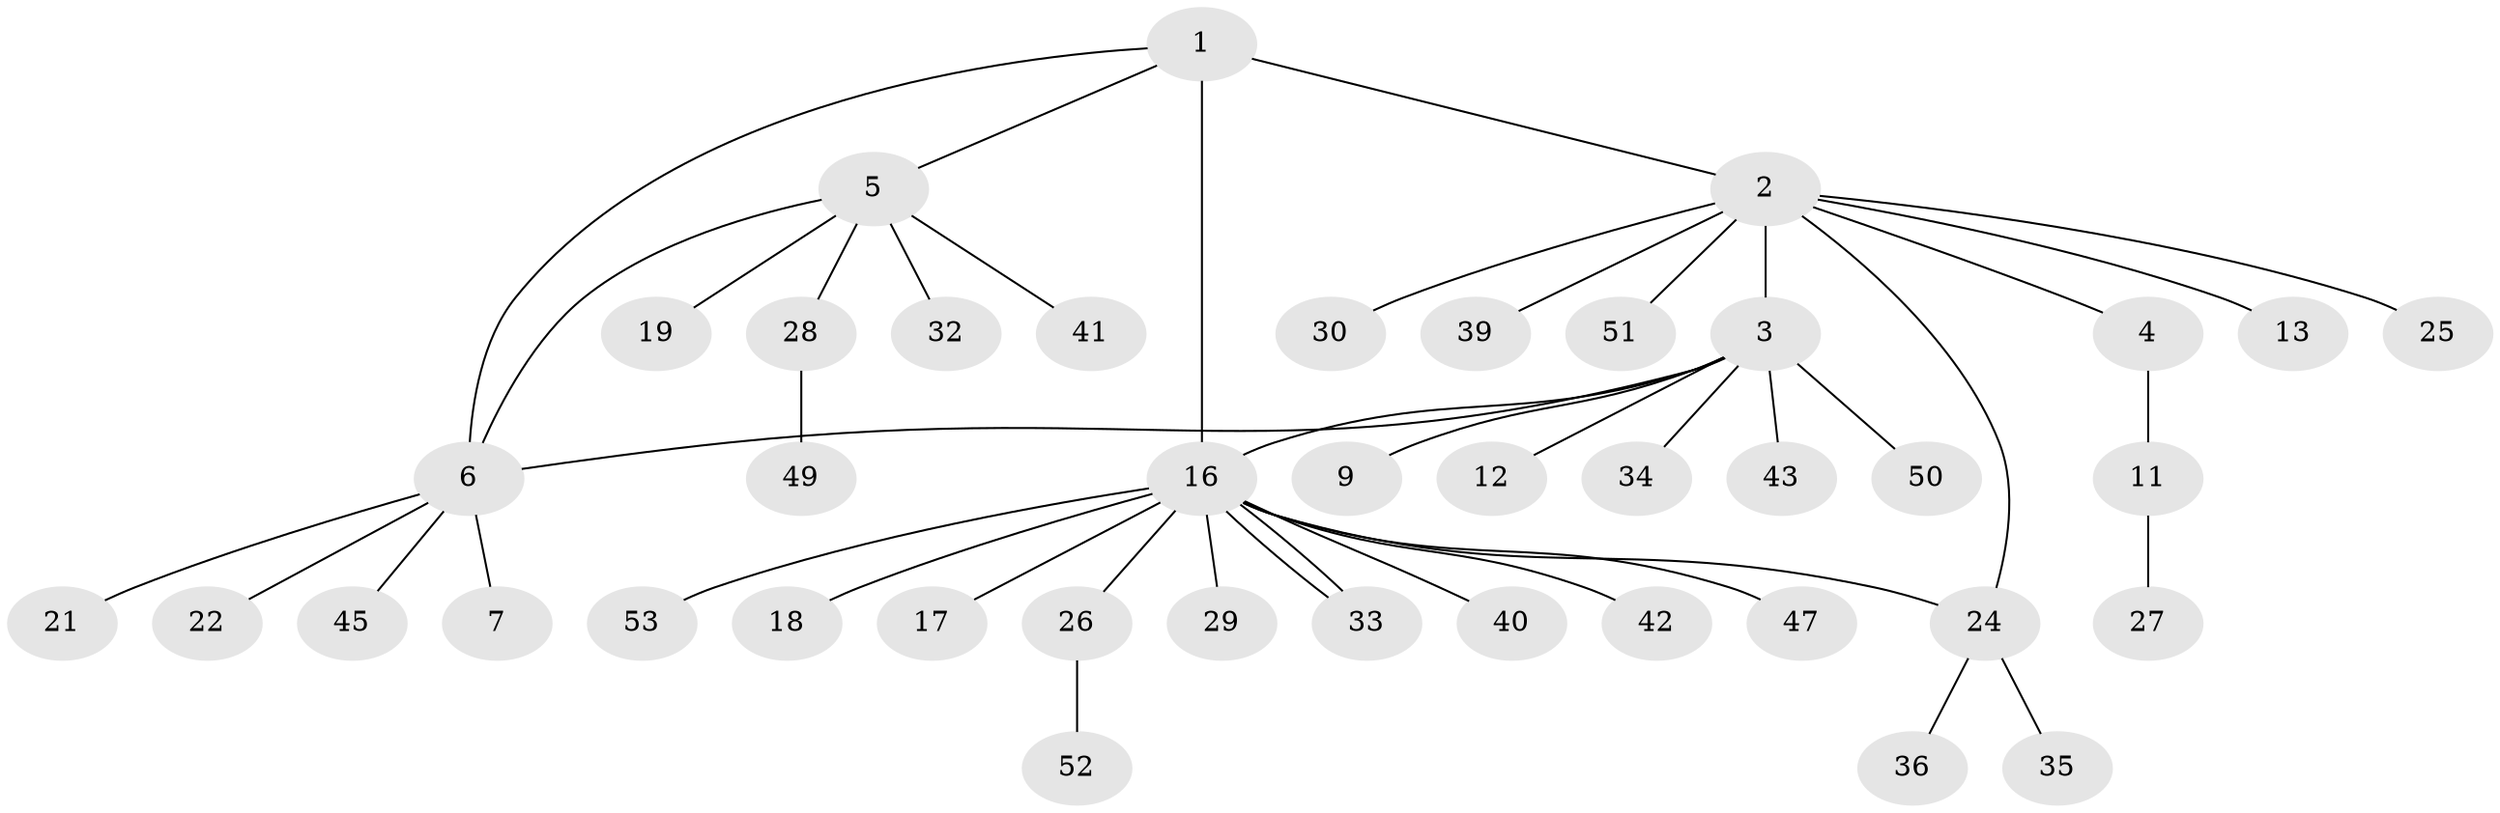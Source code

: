 // Generated by graph-tools (version 1.1) at 2025/23/03/03/25 07:23:55]
// undirected, 41 vertices, 45 edges
graph export_dot {
graph [start="1"]
  node [color=gray90,style=filled];
  1 [super="+14"];
  2 [super="+20"];
  3 [super="+8"];
  4;
  5 [super="+10"];
  6 [super="+37"];
  7;
  9;
  11 [super="+15"];
  12 [super="+23"];
  13;
  16 [super="+31"];
  17;
  18;
  19;
  21;
  22;
  24 [super="+44"];
  25;
  26;
  27 [super="+38"];
  28 [super="+46"];
  29;
  30;
  32;
  33 [super="+48"];
  34;
  35;
  36;
  39;
  40;
  41;
  42;
  43;
  45;
  47;
  49;
  50;
  51;
  52;
  53;
  1 -- 2;
  1 -- 5;
  1 -- 6;
  1 -- 16 [weight=2];
  2 -- 3;
  2 -- 4;
  2 -- 13;
  2 -- 24;
  2 -- 25;
  2 -- 39;
  2 -- 51;
  2 -- 30;
  3 -- 6;
  3 -- 50;
  3 -- 16;
  3 -- 34;
  3 -- 9;
  3 -- 43;
  3 -- 12;
  4 -- 11;
  5 -- 6;
  5 -- 19;
  5 -- 28;
  5 -- 32;
  5 -- 41;
  6 -- 7;
  6 -- 21;
  6 -- 22;
  6 -- 45;
  11 -- 27;
  16 -- 17;
  16 -- 18;
  16 -- 24;
  16 -- 26;
  16 -- 29;
  16 -- 33;
  16 -- 33;
  16 -- 42;
  16 -- 47;
  16 -- 53;
  16 -- 40;
  24 -- 35;
  24 -- 36;
  26 -- 52;
  28 -- 49;
}
